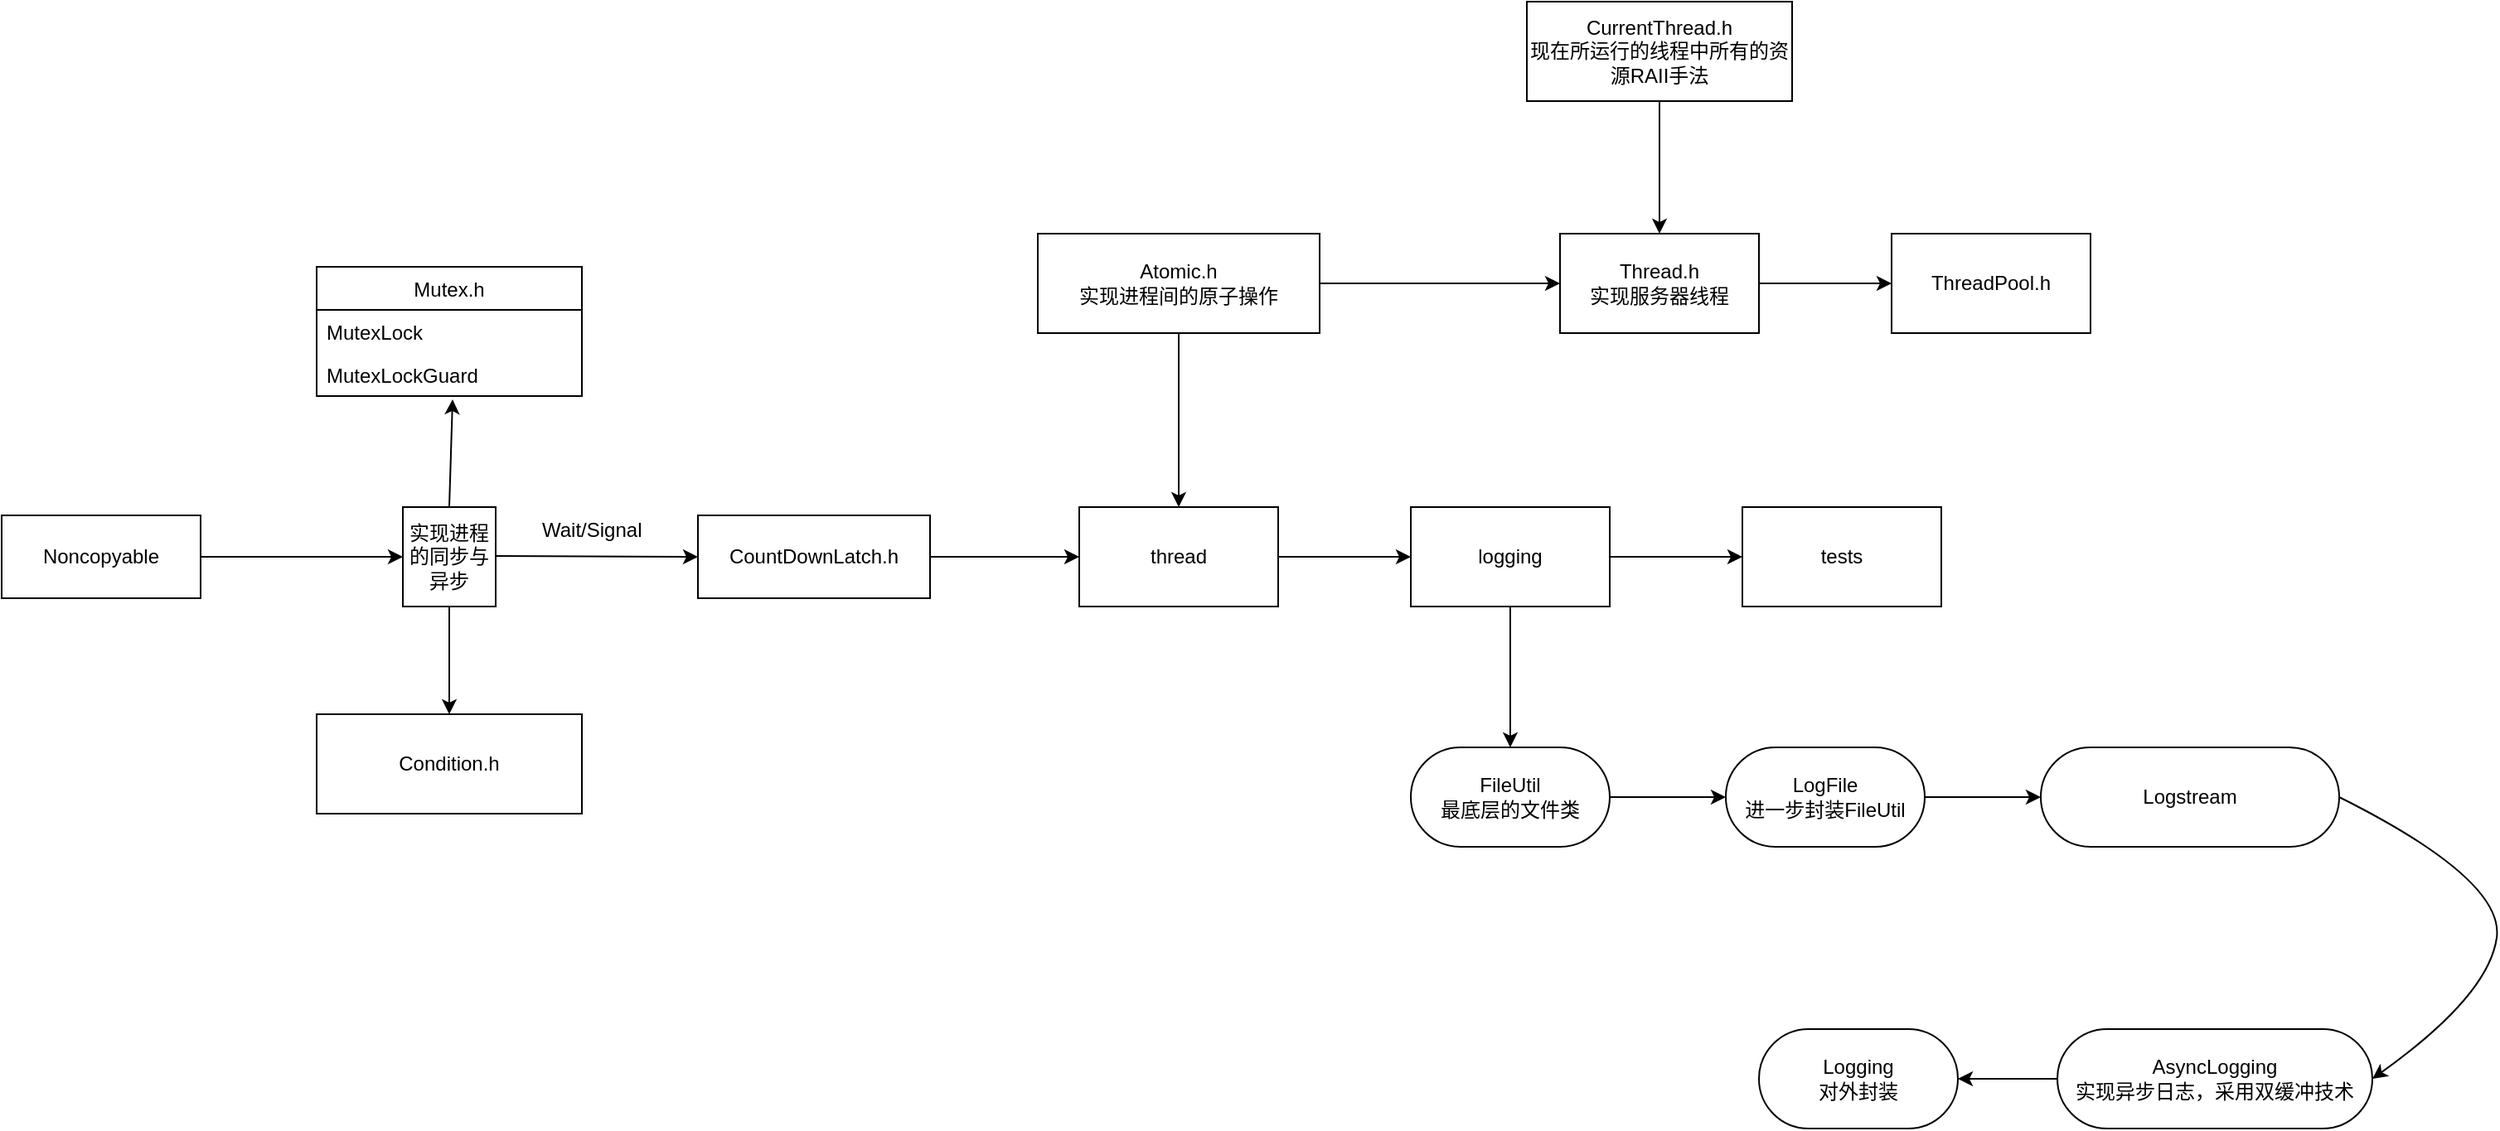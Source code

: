 <mxfile>
    <diagram id="dqZyOhp7lBTfzuZzho8R" name="第 1 页">
        <mxGraphModel dx="823" dy="1774" grid="1" gridSize="10" guides="1" tooltips="1" connect="1" arrows="1" fold="1" page="1" pageScale="1" pageWidth="827" pageHeight="1169" math="0" shadow="0">
            <root>
                <mxCell id="0"/>
                <mxCell id="1" parent="0"/>
                <mxCell id="2" value="Noncopyable&lt;br&gt;" style="rounded=0;whiteSpace=wrap;html=1;" parent="1" vertex="1">
                    <mxGeometry x="40" y="-630" width="120" height="50" as="geometry"/>
                </mxCell>
                <mxCell id="3" value="Mutex.h" style="swimlane;fontStyle=0;childLayout=stackLayout;horizontal=1;startSize=26;horizontalStack=0;resizeParent=1;resizeParentMax=0;resizeLast=0;collapsible=1;marginBottom=0;" parent="1" vertex="1">
                    <mxGeometry x="230" y="-780" width="160" height="78" as="geometry"/>
                </mxCell>
                <mxCell id="5" value="MutexLock" style="text;strokeColor=none;fillColor=none;align=left;verticalAlign=top;spacingLeft=4;spacingRight=4;overflow=hidden;rotatable=0;points=[[0,0.5],[1,0.5]];portConstraint=eastwest;" parent="3" vertex="1">
                    <mxGeometry y="26" width="160" height="26" as="geometry"/>
                </mxCell>
                <mxCell id="6" value="MutexLockGuard" style="text;strokeColor=none;fillColor=none;align=left;verticalAlign=top;spacingLeft=4;spacingRight=4;overflow=hidden;rotatable=0;points=[[0,0.5],[1,0.5]];portConstraint=eastwest;" parent="3" vertex="1">
                    <mxGeometry y="52" width="160" height="26" as="geometry"/>
                </mxCell>
                <mxCell id="8" value="实现进程的同步与异步" style="rounded=0;whiteSpace=wrap;html=1;" parent="1" vertex="1">
                    <mxGeometry x="282" y="-635" width="56" height="60" as="geometry"/>
                </mxCell>
                <mxCell id="9" value="" style="endArrow=classic;html=1;exitX=1;exitY=0.5;exitDx=0;exitDy=0;entryX=0;entryY=0.5;entryDx=0;entryDy=0;" parent="1" source="2" target="8" edge="1">
                    <mxGeometry width="50" height="50" relative="1" as="geometry">
                        <mxPoint x="330" y="-640" as="sourcePoint"/>
                        <mxPoint x="260" y="-605" as="targetPoint"/>
                    </mxGeometry>
                </mxCell>
                <mxCell id="14" value="Condition.h" style="rounded=0;whiteSpace=wrap;html=1;" parent="1" vertex="1">
                    <mxGeometry x="230" y="-510" width="160" height="60" as="geometry"/>
                </mxCell>
                <mxCell id="15" value="" style="endArrow=classic;html=1;exitX=0.5;exitY=0;exitDx=0;exitDy=0;" parent="1" source="8" edge="1">
                    <mxGeometry width="50" height="50" relative="1" as="geometry">
                        <mxPoint x="300" y="-720" as="sourcePoint"/>
                        <mxPoint x="312" y="-700" as="targetPoint"/>
                    </mxGeometry>
                </mxCell>
                <mxCell id="16" value="" style="endArrow=classic;html=1;exitX=0.5;exitY=1;exitDx=0;exitDy=0;entryX=0.5;entryY=0;entryDx=0;entryDy=0;" parent="1" source="8" target="14" edge="1">
                    <mxGeometry width="50" height="50" relative="1" as="geometry">
                        <mxPoint x="320" y="-570" as="sourcePoint"/>
                        <mxPoint x="322" y="-690" as="targetPoint"/>
                    </mxGeometry>
                </mxCell>
                <mxCell id="19" value="" style="endArrow=classic;html=1;exitX=1;exitY=0.5;exitDx=0;exitDy=0;entryX=0;entryY=0.5;entryDx=0;entryDy=0;" parent="1" target="21" edge="1">
                    <mxGeometry width="50" height="50" relative="1" as="geometry">
                        <mxPoint x="338" y="-605.5" as="sourcePoint"/>
                        <mxPoint x="460" y="-605" as="targetPoint"/>
                    </mxGeometry>
                </mxCell>
                <mxCell id="20" value="Wait/Signal" style="text;strokeColor=none;fillColor=none;align=left;verticalAlign=top;spacingLeft=4;spacingRight=4;overflow=hidden;rotatable=0;points=[[0,0.5],[1,0.5]];portConstraint=eastwest;" parent="1" vertex="1">
                    <mxGeometry x="360" y="-635" width="80" height="26" as="geometry"/>
                </mxCell>
                <mxCell id="23" value="" style="edgeStyle=none;html=1;" parent="1" source="21" target="22" edge="1">
                    <mxGeometry relative="1" as="geometry"/>
                </mxCell>
                <mxCell id="21" value="CountDownLatch.h" style="rounded=0;whiteSpace=wrap;html=1;" parent="1" vertex="1">
                    <mxGeometry x="460" y="-630" width="140" height="50" as="geometry"/>
                </mxCell>
                <mxCell id="25" value="" style="edgeStyle=none;html=1;" parent="1" source="22" target="24" edge="1">
                    <mxGeometry relative="1" as="geometry"/>
                </mxCell>
                <mxCell id="22" value="thread" style="whiteSpace=wrap;html=1;rounded=0;" parent="1" vertex="1">
                    <mxGeometry x="690" y="-635" width="120" height="60" as="geometry"/>
                </mxCell>
                <mxCell id="43" value="" style="edgeStyle=none;html=1;" parent="1" source="24" target="35" edge="1">
                    <mxGeometry relative="1" as="geometry"/>
                </mxCell>
                <mxCell id="45" value="" style="edgeStyle=none;html=1;" parent="1" source="24" target="44" edge="1">
                    <mxGeometry relative="1" as="geometry"/>
                </mxCell>
                <mxCell id="24" value="logging" style="whiteSpace=wrap;html=1;rounded=0;" parent="1" vertex="1">
                    <mxGeometry x="890" y="-635" width="120" height="60" as="geometry"/>
                </mxCell>
                <mxCell id="26" value="" style="edgeStyle=none;html=1;" parent="1" source="27" target="29" edge="1">
                    <mxGeometry relative="1" as="geometry"/>
                </mxCell>
                <mxCell id="33" value="" style="edgeStyle=none;html=1;" parent="1" source="27" target="22" edge="1">
                    <mxGeometry relative="1" as="geometry"/>
                </mxCell>
                <mxCell id="27" value="Atomic.h&lt;br&gt;实现进程间的原子操作" style="rounded=0;whiteSpace=wrap;html=1;" parent="1" vertex="1">
                    <mxGeometry x="665" y="-800" width="170" height="60" as="geometry"/>
                </mxCell>
                <mxCell id="28" value="" style="edgeStyle=none;html=1;" parent="1" source="29" target="32" edge="1">
                    <mxGeometry relative="1" as="geometry"/>
                </mxCell>
                <mxCell id="29" value="Thread.h&lt;br&gt;实现服务器线程" style="whiteSpace=wrap;html=1;rounded=0;" parent="1" vertex="1">
                    <mxGeometry x="980" y="-800" width="120" height="60" as="geometry"/>
                </mxCell>
                <mxCell id="30" value="" style="edgeStyle=none;html=1;" parent="1" source="31" target="29" edge="1">
                    <mxGeometry relative="1" as="geometry"/>
                </mxCell>
                <mxCell id="31" value="CurrentThread.h&lt;br&gt;现在所运行的线程中所有的资源RAII手法" style="whiteSpace=wrap;html=1;rounded=0;" parent="1" vertex="1">
                    <mxGeometry x="960" y="-940" width="160" height="60" as="geometry"/>
                </mxCell>
                <mxCell id="32" value="ThreadPool.h" style="whiteSpace=wrap;html=1;rounded=0;" parent="1" vertex="1">
                    <mxGeometry x="1180" y="-800" width="120" height="60" as="geometry"/>
                </mxCell>
                <mxCell id="34" value="" style="edgeStyle=none;html=1;" parent="1" source="35" target="37" edge="1">
                    <mxGeometry relative="1" as="geometry"/>
                </mxCell>
                <mxCell id="35" value="FileUtil&lt;br&gt;最底层的文件类" style="rounded=1;whiteSpace=wrap;html=1;arcSize=50;" parent="1" vertex="1">
                    <mxGeometry x="890" y="-490" width="120" height="60" as="geometry"/>
                </mxCell>
                <mxCell id="36" value="" style="edgeStyle=none;html=1;" parent="1" source="37" target="38" edge="1">
                    <mxGeometry relative="1" as="geometry"/>
                </mxCell>
                <mxCell id="37" value="LogFile&lt;br&gt;进一步封装FileUtil" style="whiteSpace=wrap;html=1;rounded=1;arcSize=50;" parent="1" vertex="1">
                    <mxGeometry x="1080" y="-490" width="120" height="60" as="geometry"/>
                </mxCell>
                <mxCell id="38" value="Logstream" style="whiteSpace=wrap;html=1;rounded=1;arcSize=50;" parent="1" vertex="1">
                    <mxGeometry x="1270" y="-490" width="180" height="60" as="geometry"/>
                </mxCell>
                <mxCell id="39" value="" style="edgeStyle=none;html=1;" parent="1" source="40" target="41" edge="1">
                    <mxGeometry relative="1" as="geometry"/>
                </mxCell>
                <mxCell id="40" value="&lt;span&gt;AsyncLogging&lt;/span&gt;&lt;br&gt;&lt;span&gt;实现异步日志，采用双缓冲技术&lt;/span&gt;" style="whiteSpace=wrap;html=1;rounded=1;arcSize=50;" parent="1" vertex="1">
                    <mxGeometry x="1280" y="-320" width="190" height="60" as="geometry"/>
                </mxCell>
                <mxCell id="41" value="Logging&lt;br&gt;对外封装" style="whiteSpace=wrap;html=1;rounded=1;arcSize=50;" parent="1" vertex="1">
                    <mxGeometry x="1100" y="-320" width="120" height="60" as="geometry"/>
                </mxCell>
                <mxCell id="42" value="" style="curved=1;endArrow=classic;html=1;exitX=1;exitY=0.5;exitDx=0;exitDy=0;entryX=1;entryY=0.5;entryDx=0;entryDy=0;" parent="1" source="38" target="40" edge="1">
                    <mxGeometry width="50" height="50" relative="1" as="geometry">
                        <mxPoint x="1470" y="-370" as="sourcePoint"/>
                        <mxPoint x="1520" y="-420" as="targetPoint"/>
                        <Array as="points">
                            <mxPoint x="1550" y="-410"/>
                            <mxPoint x="1540" y="-340"/>
                        </Array>
                    </mxGeometry>
                </mxCell>
                <mxCell id="44" value="tests" style="whiteSpace=wrap;html=1;rounded=0;" parent="1" vertex="1">
                    <mxGeometry x="1090" y="-635" width="120" height="60" as="geometry"/>
                </mxCell>
            </root>
        </mxGraphModel>
    </diagram>
</mxfile>